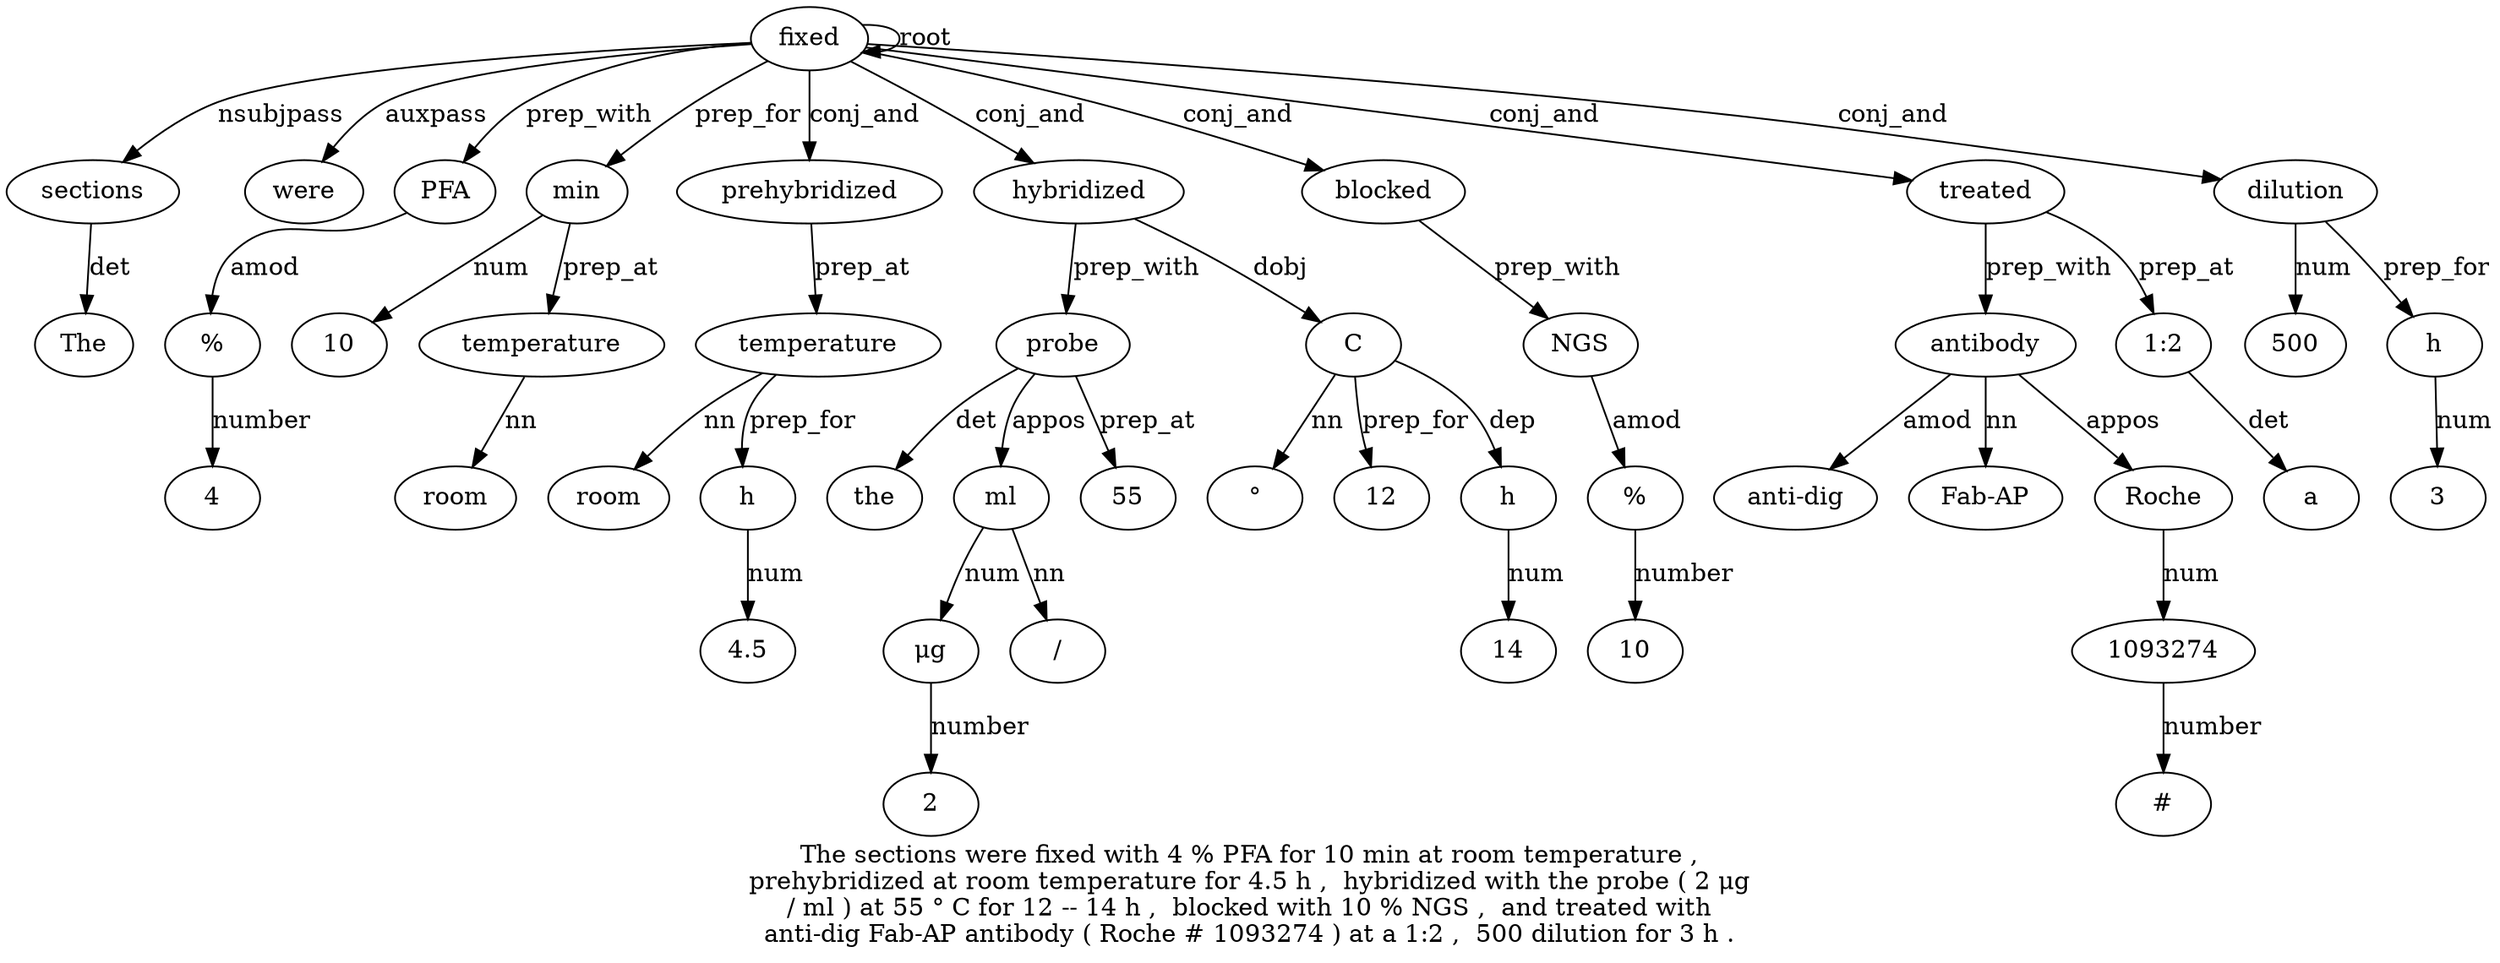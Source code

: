 digraph "The sections were fixed with 4 % PFA for 10 min at room temperature ,  prehybridized at room temperature for 4.5 h ,  hybridized with the probe ( 2 μg / ml ) at 55 ° C for 12 -- 14 h ,  blocked with 10 % NGS ,  and treated with anti-dig Fab-AP antibody ( Roche # 1093274 ) at a 1:2 ,  500 dilution for 3 h ." {
label="The sections were fixed with 4 % PFA for 10 min at room temperature ,
prehybridized at room temperature for 4.5 h ,  hybridized with the probe ( 2 μg
/ ml ) at 55 ° C for 12 -- 14 h ,  blocked with 10 % NGS ,  and treated with
anti-dig Fab-AP antibody ( Roche # 1093274 ) at a 1:2 ,  500 dilution for 3 h .";
sections2 [style=filled, fillcolor=white, label=sections];
The1 [style=filled, fillcolor=white, label=The];
sections2 -> The1  [label=det];
fixed4 [style=filled, fillcolor=white, label=fixed];
fixed4 -> sections2  [label=nsubjpass];
were3 [style=filled, fillcolor=white, label=were];
fixed4 -> were3  [label=auxpass];
fixed4 -> fixed4  [label=root];
"%7" [style=filled, fillcolor=white, label="%"];
46 [style=filled, fillcolor=white, label=4];
"%7" -> 46  [label=number];
PFA8 [style=filled, fillcolor=white, label=PFA];
PFA8 -> "%7"  [label=amod];
fixed4 -> PFA8  [label=prep_with];
min11 [style=filled, fillcolor=white, label=min];
10 [style=filled, fillcolor=white, label=10];
min11 -> 10  [label=num];
fixed4 -> min11  [label=prep_for];
temperature14 [style=filled, fillcolor=white, label=temperature];
room13 [style=filled, fillcolor=white, label=room];
temperature14 -> room13  [label=nn];
min11 -> temperature14  [label=prep_at];
prehybridized16 [style=filled, fillcolor=white, label=prehybridized];
fixed4 -> prehybridized16  [label=conj_and];
temperature19 [style=filled, fillcolor=white, label=temperature];
room18 [style=filled, fillcolor=white, label=room];
temperature19 -> room18  [label=nn];
prehybridized16 -> temperature19  [label=prep_at];
h22 [style=filled, fillcolor=white, label=h];
"4.521" [style=filled, fillcolor=white, label="4.5"];
h22 -> "4.521"  [label=num];
temperature19 -> h22  [label=prep_for];
hybridized24 [style=filled, fillcolor=white, label=hybridized];
fixed4 -> hybridized24  [label=conj_and];
probe27 [style=filled, fillcolor=white, label=probe];
the26 [style=filled, fillcolor=white, label=the];
probe27 -> the26  [label=det];
hybridized24 -> probe27  [label=prep_with];
"μg30" [style=filled, fillcolor=white, label="μg"];
229 [style=filled, fillcolor=white, label=2];
"μg30" -> 229  [label=number];
ml32 [style=filled, fillcolor=white, label=ml];
ml32 -> "μg30"  [label=num];
"/31" [style=filled, fillcolor=white, label="/"];
ml32 -> "/31"  [label=nn];
probe27 -> ml32  [label=appos];
553 [style=filled, fillcolor=white, label=55];
probe27 -> 553  [label=prep_at];
C37 [style=filled, fillcolor=white, label=C];
"°36" [style=filled, fillcolor=white, label="°"];
C37 -> "°36"  [label=nn];
hybridized24 -> C37  [label=dobj];
1239 [style=filled, fillcolor=white, label=12];
C37 -> 1239  [label=prep_for];
h42 [style=filled, fillcolor=white, label=h];
14 [style=filled, fillcolor=white, label=14];
h42 -> 14  [label=num];
C37 -> h42  [label=dep];
blocked44 [style=filled, fillcolor=white, label=blocked];
fixed4 -> blocked44  [label=conj_and];
"%47" [style=filled, fillcolor=white, label="%"];
1046 [style=filled, fillcolor=white, label=10];
"%47" -> 1046  [label=number];
NGS48 [style=filled, fillcolor=white, label=NGS];
NGS48 -> "%47"  [label=amod];
blocked44 -> NGS48  [label=prep_with];
treated51 [style=filled, fillcolor=white, label=treated];
fixed4 -> treated51  [label=conj_and];
antibody55 [style=filled, fillcolor=white, label=antibody];
"anti-dig53" [style=filled, fillcolor=white, label="anti-dig"];
antibody55 -> "anti-dig53"  [label=amod];
"Fab-AP54" [style=filled, fillcolor=white, label="Fab-AP"];
antibody55 -> "Fab-AP54"  [label=nn];
treated51 -> antibody55  [label=prep_with];
Roche57 [style=filled, fillcolor=white, label=Roche];
antibody55 -> Roche57  [label=appos];
10932745 [style=filled, fillcolor=white, label=1093274];
"#58" [style=filled, fillcolor=white, label="#"];
10932745 -> "#58"  [label=number];
Roche57 -> 10932745  [label=num];
1 [style=filled, fillcolor=white, label="1:2"];
a62 [style=filled, fillcolor=white, label=a];
1 -> a62  [label=det];
treated51 -> 1  [label=prep_at];
dilution66 [style=filled, fillcolor=white, label=dilution];
5006 [style=filled, fillcolor=white, label=500];
dilution66 -> 5006  [label=num];
fixed4 -> dilution66  [label=conj_and];
h69 [style=filled, fillcolor=white, label=h];
368 [style=filled, fillcolor=white, label=3];
h69 -> 368  [label=num];
dilution66 -> h69  [label=prep_for];
}
